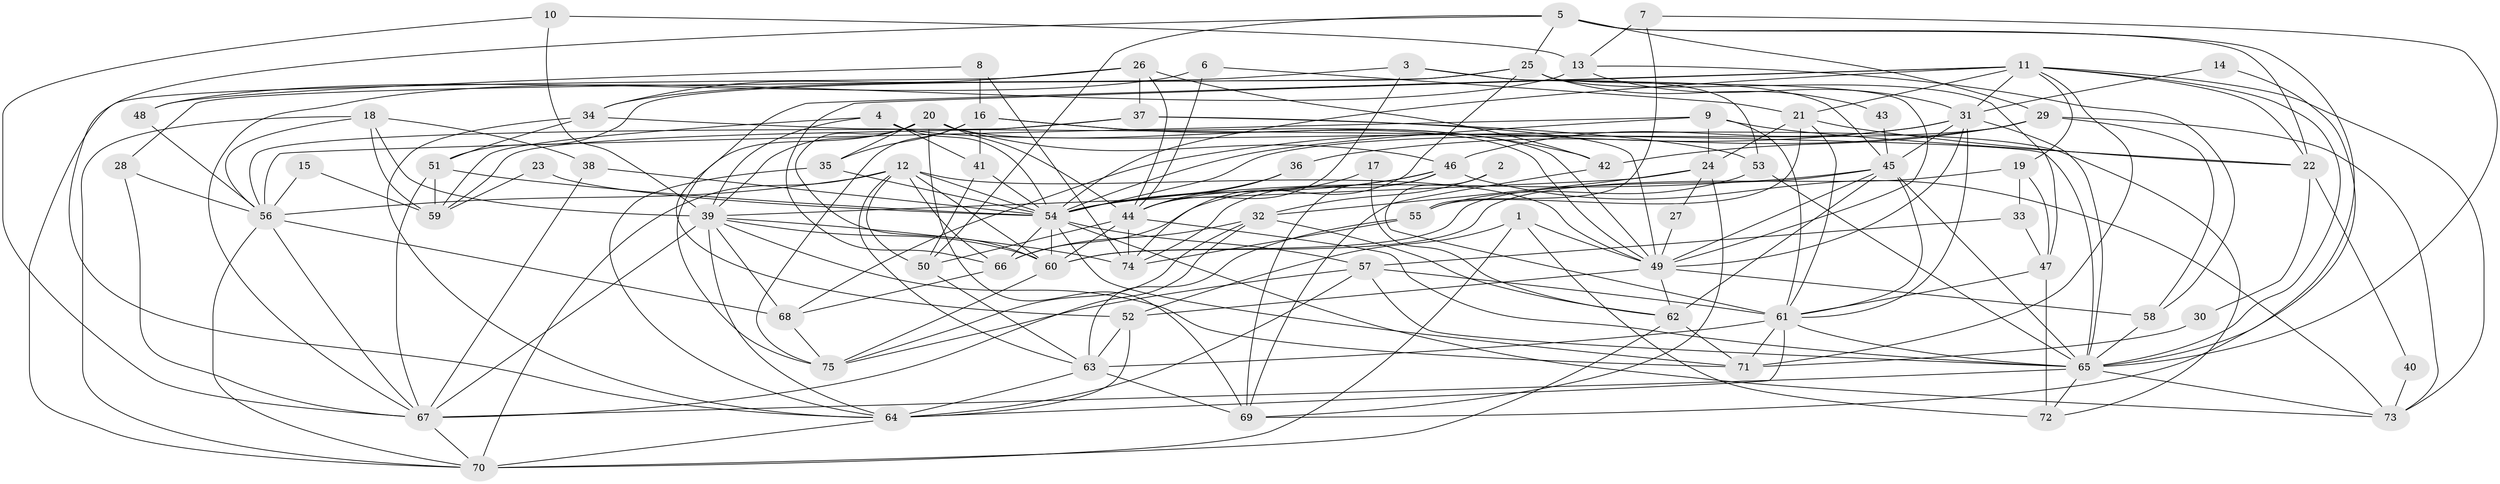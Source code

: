 // original degree distribution, {3: 0.2684563758389262, 4: 0.28187919463087246, 2: 0.14093959731543623, 5: 0.174496644295302, 6: 0.06711409395973154, 7: 0.03355704697986577, 8: 0.026845637583892617, 9: 0.006711409395973154}
// Generated by graph-tools (version 1.1) at 2025/50/03/09/25 03:50:03]
// undirected, 75 vertices, 214 edges
graph export_dot {
graph [start="1"]
  node [color=gray90,style=filled];
  1;
  2;
  3;
  4;
  5;
  6;
  7;
  8;
  9;
  10;
  11;
  12;
  13;
  14;
  15;
  16;
  17;
  18;
  19;
  20;
  21;
  22;
  23;
  24;
  25;
  26;
  27;
  28;
  29;
  30;
  31;
  32;
  33;
  34;
  35;
  36;
  37;
  38;
  39;
  40;
  41;
  42;
  43;
  44;
  45;
  46;
  47;
  48;
  49;
  50;
  51;
  52;
  53;
  54;
  55;
  56;
  57;
  58;
  59;
  60;
  61;
  62;
  63;
  64;
  65;
  66;
  67;
  68;
  69;
  70;
  71;
  72;
  73;
  74;
  75;
  1 -- 49 [weight=1.0];
  1 -- 52 [weight=1.0];
  1 -- 70 [weight=1.0];
  1 -- 72 [weight=1.0];
  2 -- 32 [weight=1.0];
  2 -- 61 [weight=1.0];
  3 -- 34 [weight=1.0];
  3 -- 44 [weight=1.0];
  3 -- 45 [weight=1.0];
  3 -- 53 [weight=1.0];
  4 -- 39 [weight=1.0];
  4 -- 41 [weight=1.0];
  4 -- 54 [weight=1.0];
  4 -- 59 [weight=1.0];
  4 -- 72 [weight=1.0];
  5 -- 22 [weight=1.0];
  5 -- 25 [weight=1.0];
  5 -- 29 [weight=1.0];
  5 -- 50 [weight=1.0];
  5 -- 64 [weight=1.0];
  5 -- 65 [weight=1.0];
  6 -- 21 [weight=1.0];
  6 -- 44 [weight=1.0];
  6 -- 48 [weight=1.0];
  7 -- 13 [weight=1.0];
  7 -- 55 [weight=1.0];
  7 -- 65 [weight=1.0];
  8 -- 16 [weight=1.0];
  8 -- 48 [weight=1.0];
  8 -- 74 [weight=1.0];
  9 -- 22 [weight=1.0];
  9 -- 24 [weight=1.0];
  9 -- 54 [weight=1.0];
  9 -- 56 [weight=1.0];
  9 -- 61 [weight=1.0];
  10 -- 13 [weight=1.0];
  10 -- 39 [weight=1.0];
  10 -- 67 [weight=1.0];
  11 -- 19 [weight=1.0];
  11 -- 21 [weight=1.0];
  11 -- 22 [weight=1.0];
  11 -- 31 [weight=1.0];
  11 -- 52 [weight=1.0];
  11 -- 54 [weight=1.0];
  11 -- 65 [weight=1.0];
  11 -- 66 [weight=1.0];
  11 -- 71 [weight=1.0];
  11 -- 73 [weight=1.0];
  12 -- 49 [weight=1.0];
  12 -- 50 [weight=1.0];
  12 -- 54 [weight=1.0];
  12 -- 56 [weight=1.0];
  12 -- 60 [weight=1.0];
  12 -- 63 [weight=1.0];
  12 -- 66 [weight=1.0];
  12 -- 70 [weight=1.0];
  13 -- 31 [weight=1.0];
  13 -- 58 [weight=1.0];
  13 -- 67 [weight=1.0];
  14 -- 31 [weight=1.0];
  14 -- 69 [weight=1.0];
  15 -- 56 [weight=1.0];
  15 -- 59 [weight=1.0];
  16 -- 35 [weight=1.0];
  16 -- 41 [weight=1.0];
  16 -- 42 [weight=1.0];
  16 -- 49 [weight=1.0];
  16 -- 75 [weight=1.0];
  17 -- 44 [weight=1.0];
  17 -- 62 [weight=1.0];
  18 -- 38 [weight=1.0];
  18 -- 39 [weight=1.0];
  18 -- 56 [weight=1.0];
  18 -- 59 [weight=1.0];
  18 -- 70 [weight=1.0];
  19 -- 33 [weight=1.0];
  19 -- 47 [weight=1.0];
  19 -- 60 [weight=1.0];
  20 -- 35 [weight=1.0];
  20 -- 39 [weight=1.0];
  20 -- 44 [weight=1.0];
  20 -- 46 [weight=1.0];
  20 -- 49 [weight=1.0];
  20 -- 60 [weight=1.0];
  20 -- 69 [weight=1.0];
  20 -- 75 [weight=1.0];
  21 -- 22 [weight=1.0];
  21 -- 24 [weight=1.0];
  21 -- 55 [weight=1.0];
  21 -- 61 [weight=1.0];
  22 -- 30 [weight=1.0];
  22 -- 40 [weight=1.0];
  23 -- 54 [weight=2.0];
  23 -- 59 [weight=1.0];
  24 -- 27 [weight=1.0];
  24 -- 32 [weight=1.0];
  24 -- 39 [weight=1.0];
  24 -- 69 [weight=1.0];
  25 -- 28 [weight=1.0];
  25 -- 43 [weight=1.0];
  25 -- 47 [weight=1.0];
  25 -- 49 [weight=1.0];
  25 -- 51 [weight=1.0];
  25 -- 74 [weight=1.0];
  26 -- 34 [weight=1.0];
  26 -- 37 [weight=1.0];
  26 -- 42 [weight=1.0];
  26 -- 44 [weight=1.0];
  26 -- 70 [weight=1.0];
  27 -- 49 [weight=1.0];
  28 -- 56 [weight=1.0];
  28 -- 67 [weight=1.0];
  29 -- 36 [weight=1.0];
  29 -- 42 [weight=1.0];
  29 -- 54 [weight=1.0];
  29 -- 58 [weight=1.0];
  29 -- 73 [weight=1.0];
  30 -- 71 [weight=1.0];
  31 -- 45 [weight=1.0];
  31 -- 46 [weight=1.0];
  31 -- 49 [weight=1.0];
  31 -- 61 [weight=1.0];
  31 -- 65 [weight=1.0];
  31 -- 68 [weight=1.0];
  32 -- 62 [weight=1.0];
  32 -- 66 [weight=1.0];
  32 -- 67 [weight=1.0];
  32 -- 75 [weight=1.0];
  33 -- 47 [weight=1.0];
  33 -- 57 [weight=1.0];
  34 -- 51 [weight=1.0];
  34 -- 64 [weight=1.0];
  34 -- 65 [weight=1.0];
  35 -- 54 [weight=1.0];
  35 -- 64 [weight=1.0];
  36 -- 44 [weight=1.0];
  36 -- 54 [weight=1.0];
  37 -- 49 [weight=1.0];
  37 -- 53 [weight=1.0];
  37 -- 56 [weight=1.0];
  37 -- 59 [weight=1.0];
  38 -- 54 [weight=1.0];
  38 -- 67 [weight=1.0];
  39 -- 60 [weight=1.0];
  39 -- 64 [weight=1.0];
  39 -- 67 [weight=1.0];
  39 -- 68 [weight=2.0];
  39 -- 71 [weight=1.0];
  39 -- 74 [weight=1.0];
  40 -- 73 [weight=1.0];
  41 -- 50 [weight=1.0];
  41 -- 54 [weight=1.0];
  42 -- 69 [weight=1.0];
  43 -- 45 [weight=1.0];
  44 -- 50 [weight=1.0];
  44 -- 60 [weight=1.0];
  44 -- 65 [weight=1.0];
  44 -- 74 [weight=1.0];
  45 -- 49 [weight=1.0];
  45 -- 54 [weight=1.0];
  45 -- 60 [weight=1.0];
  45 -- 61 [weight=1.0];
  45 -- 62 [weight=1.0];
  45 -- 65 [weight=1.0];
  46 -- 54 [weight=1.0];
  46 -- 66 [weight=1.0];
  46 -- 69 [weight=1.0];
  46 -- 73 [weight=1.0];
  46 -- 74 [weight=1.0];
  47 -- 61 [weight=1.0];
  47 -- 72 [weight=2.0];
  48 -- 56 [weight=1.0];
  49 -- 52 [weight=1.0];
  49 -- 58 [weight=1.0];
  49 -- 62 [weight=1.0];
  50 -- 63 [weight=1.0];
  51 -- 54 [weight=1.0];
  51 -- 59 [weight=1.0];
  51 -- 67 [weight=1.0];
  52 -- 63 [weight=1.0];
  52 -- 64 [weight=2.0];
  53 -- 55 [weight=1.0];
  53 -- 65 [weight=1.0];
  54 -- 57 [weight=1.0];
  54 -- 60 [weight=1.0];
  54 -- 66 [weight=1.0];
  54 -- 71 [weight=1.0];
  54 -- 73 [weight=1.0];
  55 -- 63 [weight=1.0];
  55 -- 74 [weight=1.0];
  56 -- 67 [weight=1.0];
  56 -- 68 [weight=2.0];
  56 -- 70 [weight=1.0];
  57 -- 61 [weight=1.0];
  57 -- 64 [weight=1.0];
  57 -- 65 [weight=1.0];
  57 -- 75 [weight=1.0];
  58 -- 65 [weight=1.0];
  60 -- 75 [weight=1.0];
  61 -- 63 [weight=1.0];
  61 -- 64 [weight=1.0];
  61 -- 65 [weight=1.0];
  61 -- 71 [weight=1.0];
  62 -- 70 [weight=1.0];
  62 -- 71 [weight=1.0];
  63 -- 64 [weight=1.0];
  63 -- 69 [weight=1.0];
  64 -- 70 [weight=1.0];
  65 -- 67 [weight=1.0];
  65 -- 72 [weight=1.0];
  65 -- 73 [weight=1.0];
  66 -- 68 [weight=1.0];
  67 -- 70 [weight=1.0];
  68 -- 75 [weight=1.0];
}
